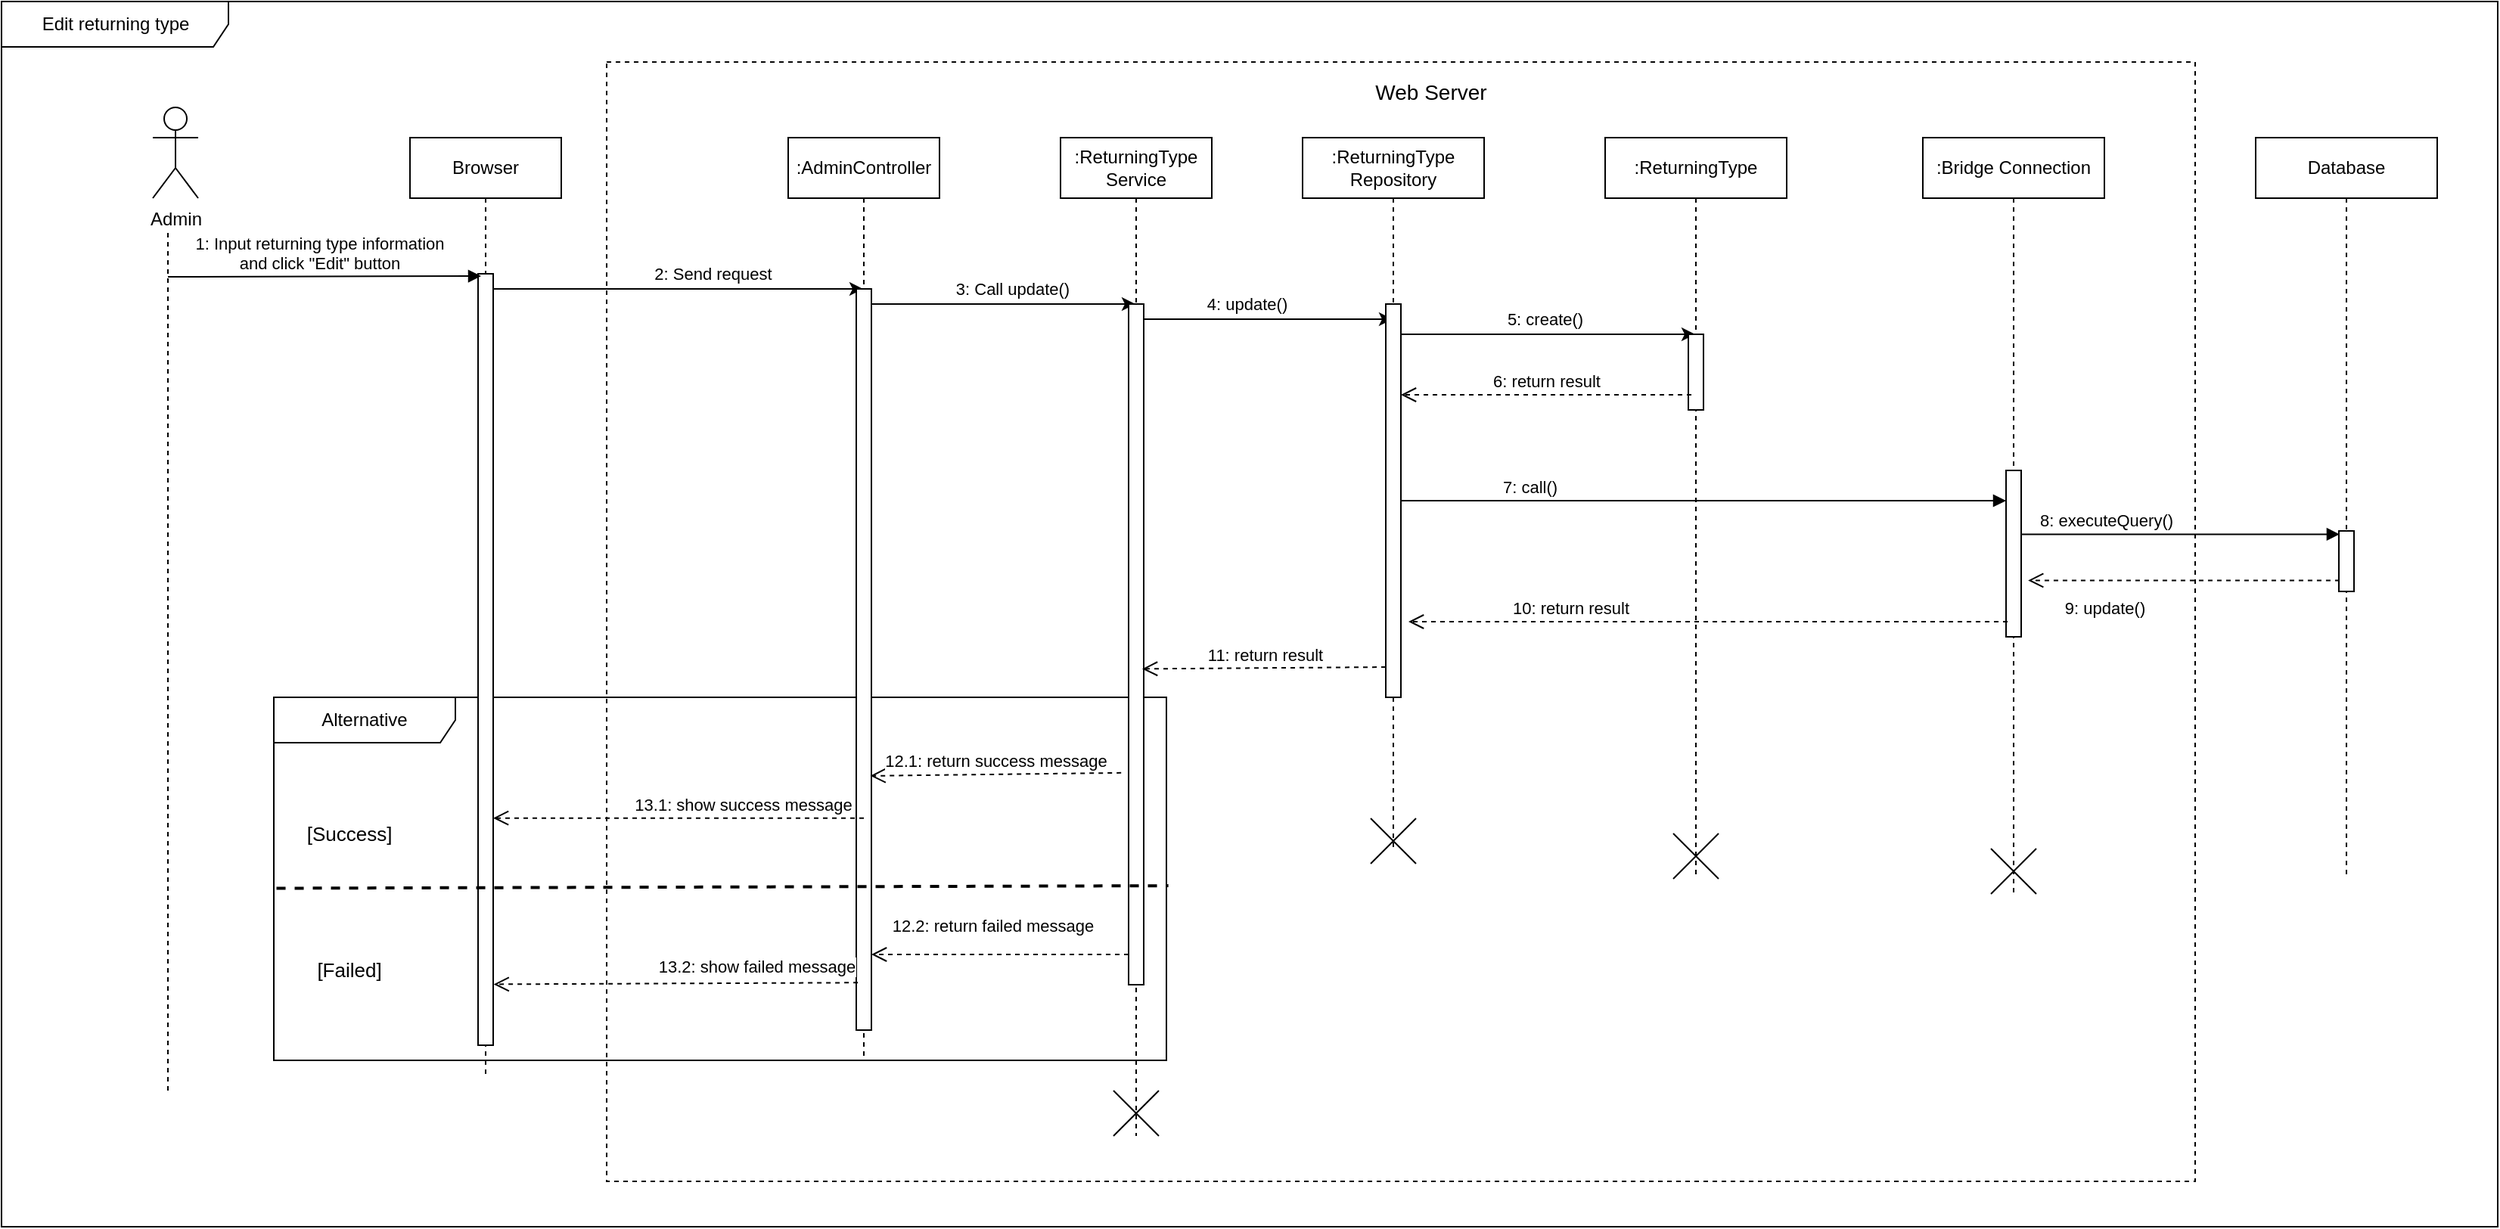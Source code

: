 <mxfile version="13.10.4" type="device"><diagram name="Page-1" id="13e1069c-82ec-6db2-03f1-153e76fe0fe0"><mxGraphModel dx="1968" dy="520" grid="1" gridSize="10" guides="1" tooltips="1" connect="1" arrows="1" fold="1" page="1" pageScale="1" pageWidth="1100" pageHeight="850" background="#ffffff" math="0" shadow="0"><root><mxCell id="0"/><mxCell id="1" parent="0"/><mxCell id="CYegi8PLiTdDHh-oV3m6-1" value="Edit returning type" style="shape=umlFrame;html=1;width=150" parent="1" vertex="1"><mxGeometry x="-90" y="70" width="1650" height="810" as="geometry"/></mxCell><mxCell id="CYegi8PLiTdDHh-oV3m6-65" value="" style="rounded=0;whiteSpace=wrap;html=1;shadow=0;glass=0;sketch=0;strokeWidth=1;gradientColor=none;fillColor=none;dashed=1;" parent="1" vertex="1"><mxGeometry x="310" y="110" width="1050" height="740" as="geometry"/></mxCell><mxCell id="CYegi8PLiTdDHh-oV3m6-56" value="Alternative" style="shape=umlFrame;whiteSpace=wrap;html=1;width=120" parent="1" vertex="1"><mxGeometry x="90" y="530" width="590" height="240" as="geometry"/></mxCell><mxCell id="CYegi8PLiTdDHh-oV3m6-14" value="" style="rounded=0;orthogonalLoop=1;jettySize=auto;html=1;" parent="1" source="CYegi8PLiTdDHh-oV3m6-4" target="CYegi8PLiTdDHh-oV3m6-12" edge="1"><mxGeometry relative="1" as="geometry"><Array as="points"><mxPoint x="380" y="260"/></Array></mxGeometry></mxCell><mxCell id="CYegi8PLiTdDHh-oV3m6-15" value="2: Send request" style="edgeLabel;html=1;align=center;verticalAlign=middle;resizable=0;points=[];" parent="CYegi8PLiTdDHh-oV3m6-14" vertex="1" connectable="0"><mxGeometry x="0.185" y="1" relative="1" as="geometry"><mxPoint x="2" y="-9" as="offset"/></mxGeometry></mxCell><mxCell id="CYegi8PLiTdDHh-oV3m6-4" value="Browser" style="shape=umlLifeline;perimeter=lifelinePerimeter;whiteSpace=wrap;html=1;container=1;collapsible=0;recursiveResize=0;outlineConnect=0;" parent="1" vertex="1"><mxGeometry x="180" y="160" width="100" height="620" as="geometry"/></mxCell><mxCell id="CYegi8PLiTdDHh-oV3m6-6" value="" style="html=1;points=[];perimeter=orthogonalPerimeter;" parent="CYegi8PLiTdDHh-oV3m6-4" vertex="1"><mxGeometry x="45" y="90" width="10" height="510" as="geometry"/></mxCell><mxCell id="CYegi8PLiTdDHh-oV3m6-11" value="1: Input returning type information &lt;br&gt;and click &quot;Edit&quot; button" style="verticalAlign=bottom;endArrow=block;entryX=0.2;entryY=0.003;entryDx=0;entryDy=0;entryPerimeter=0;align=center;html=1;labelPosition=center;verticalLabelPosition=top;width=50;jumpStyle=sharp;" parent="1" target="CYegi8PLiTdDHh-oV3m6-6" edge="1"><mxGeometry x="-0.034" width="80" relative="1" as="geometry"><mxPoint x="20" y="252" as="sourcePoint"/><mxPoint x="320" y="272" as="targetPoint"/><mxPoint as="offset"/></mxGeometry></mxCell><mxCell id="CYegi8PLiTdDHh-oV3m6-20" value="" style="edgeStyle=none;rounded=0;orthogonalLoop=1;jettySize=auto;html=1;" parent="1" source="CYegi8PLiTdDHh-oV3m6-12" target="CYegi8PLiTdDHh-oV3m6-18" edge="1"><mxGeometry relative="1" as="geometry"><Array as="points"><mxPoint x="570" y="270"/></Array></mxGeometry></mxCell><mxCell id="CYegi8PLiTdDHh-oV3m6-31" value="3: Call update()" style="edgeLabel;html=1;align=center;verticalAlign=middle;resizable=0;points=[];" parent="CYegi8PLiTdDHh-oV3m6-20" vertex="1" connectable="0"><mxGeometry x="-0.267" y="1" relative="1" as="geometry"><mxPoint x="31.26" y="-9" as="offset"/></mxGeometry></mxCell><mxCell id="CYegi8PLiTdDHh-oV3m6-12" value=":AdminController" style="shape=umlLifeline;perimeter=lifelinePerimeter;whiteSpace=wrap;html=1;container=1;collapsible=0;recursiveResize=0;outlineConnect=0;" parent="1" vertex="1"><mxGeometry x="430" y="160" width="100" height="610" as="geometry"/></mxCell><mxCell id="CYegi8PLiTdDHh-oV3m6-13" value="" style="html=1;points=[];perimeter=orthogonalPerimeter;" parent="CYegi8PLiTdDHh-oV3m6-12" vertex="1"><mxGeometry x="45" y="100" width="10" height="490" as="geometry"/></mxCell><mxCell id="CYegi8PLiTdDHh-oV3m6-23" value="" style="edgeStyle=none;rounded=0;orthogonalLoop=1;jettySize=auto;html=1;" parent="1" source="CYegi8PLiTdDHh-oV3m6-18" target="CYegi8PLiTdDHh-oV3m6-21" edge="1"><mxGeometry relative="1" as="geometry"><Array as="points"><mxPoint x="760" y="280"/></Array></mxGeometry></mxCell><mxCell id="CYegi8PLiTdDHh-oV3m6-35" value="4: update()" style="edgeLabel;html=1;align=center;verticalAlign=middle;resizable=0;points=[];" parent="CYegi8PLiTdDHh-oV3m6-23" vertex="1" connectable="0"><mxGeometry x="-0.147" y="1" relative="1" as="geometry"><mxPoint y="-9" as="offset"/></mxGeometry></mxCell><mxCell id="CYegi8PLiTdDHh-oV3m6-18" value=":ReturningType&lt;br&gt;Service" style="shape=umlLifeline;perimeter=lifelinePerimeter;whiteSpace=wrap;html=1;container=1;collapsible=0;recursiveResize=0;outlineConnect=0;" parent="1" vertex="1"><mxGeometry x="610" y="160" width="100" height="660" as="geometry"/></mxCell><mxCell id="CYegi8PLiTdDHh-oV3m6-19" value="" style="html=1;points=[];perimeter=orthogonalPerimeter;" parent="CYegi8PLiTdDHh-oV3m6-18" vertex="1"><mxGeometry x="45" y="110" width="10" height="450" as="geometry"/></mxCell><mxCell id="CYegi8PLiTdDHh-oV3m6-64" value="" style="shape=umlDestroy;whiteSpace=wrap;html=1;strokeWidth=1;rounded=0;shadow=0;glass=0;sketch=0;fillColor=#ffffff;gradientColor=none;" parent="CYegi8PLiTdDHh-oV3m6-18" vertex="1"><mxGeometry x="35" y="630" width="30" height="30" as="geometry"/></mxCell><mxCell id="CYegi8PLiTdDHh-oV3m6-34" value="" style="edgeStyle=none;rounded=0;orthogonalLoop=1;jettySize=auto;html=1;" parent="1" source="CYegi8PLiTdDHh-oV3m6-21" target="CYegi8PLiTdDHh-oV3m6-32" edge="1"><mxGeometry relative="1" as="geometry"><Array as="points"><mxPoint x="960" y="290"/></Array></mxGeometry></mxCell><mxCell id="CYegi8PLiTdDHh-oV3m6-36" value="5: create()" style="edgeLabel;html=1;align=center;verticalAlign=middle;resizable=0;points=[];" parent="CYegi8PLiTdDHh-oV3m6-34" vertex="1" connectable="0"><mxGeometry x="0.002" y="3" relative="1" as="geometry"><mxPoint y="-7" as="offset"/></mxGeometry></mxCell><mxCell id="CYegi8PLiTdDHh-oV3m6-21" value=":ReturningType&lt;br&gt;Repository" style="shape=umlLifeline;perimeter=lifelinePerimeter;whiteSpace=wrap;html=1;container=1;collapsible=0;recursiveResize=0;outlineConnect=0;" parent="1" vertex="1"><mxGeometry x="770" y="160" width="120" height="470" as="geometry"/></mxCell><mxCell id="CYegi8PLiTdDHh-oV3m6-22" value="" style="html=1;points=[];perimeter=orthogonalPerimeter;" parent="CYegi8PLiTdDHh-oV3m6-21" vertex="1"><mxGeometry x="55" y="110" width="10" height="260" as="geometry"/></mxCell><mxCell id="CYegi8PLiTdDHh-oV3m6-32" value=":ReturningType" style="shape=umlLifeline;perimeter=lifelinePerimeter;whiteSpace=wrap;html=1;container=1;collapsible=0;recursiveResize=0;outlineConnect=0;" parent="1" vertex="1"><mxGeometry x="970" y="160" width="120" height="490" as="geometry"/></mxCell><mxCell id="CYegi8PLiTdDHh-oV3m6-33" value="" style="html=1;points=[];perimeter=orthogonalPerimeter;" parent="CYegi8PLiTdDHh-oV3m6-32" vertex="1"><mxGeometry x="55" y="130" width="10" height="50" as="geometry"/></mxCell><mxCell id="CYegi8PLiTdDHh-oV3m6-62" value="" style="shape=umlDestroy;whiteSpace=wrap;html=1;strokeWidth=1;rounded=0;shadow=0;glass=0;sketch=0;fillColor=#ffffff;gradientColor=none;" parent="CYegi8PLiTdDHh-oV3m6-32" vertex="1"><mxGeometry x="45" y="460" width="30" height="30" as="geometry"/></mxCell><mxCell id="CYegi8PLiTdDHh-oV3m6-37" value="6: return result" style="html=1;verticalAlign=bottom;endArrow=open;dashed=1;endSize=8;exitX=0.2;exitY=0.8;exitDx=0;exitDy=0;exitPerimeter=0;" parent="1" source="CYegi8PLiTdDHh-oV3m6-33" target="CYegi8PLiTdDHh-oV3m6-22" edge="1"><mxGeometry relative="1" as="geometry"><mxPoint x="930" y="310" as="sourcePoint"/><mxPoint x="850" y="310" as="targetPoint"/><Array as="points"><mxPoint x="940" y="330"/></Array></mxGeometry></mxCell><mxCell id="CYegi8PLiTdDHh-oV3m6-39" value=":Bridge Connection" style="shape=umlLifeline;perimeter=lifelinePerimeter;whiteSpace=wrap;html=1;container=1;collapsible=0;recursiveResize=0;outlineConnect=0;" parent="1" vertex="1"><mxGeometry x="1180" y="160" width="120" height="500" as="geometry"/></mxCell><mxCell id="CYegi8PLiTdDHh-oV3m6-40" value="" style="html=1;points=[];perimeter=orthogonalPerimeter;" parent="CYegi8PLiTdDHh-oV3m6-39" vertex="1"><mxGeometry x="55" y="220" width="10" height="110" as="geometry"/></mxCell><mxCell id="CYegi8PLiTdDHh-oV3m6-63" value="" style="shape=umlDestroy;whiteSpace=wrap;html=1;strokeWidth=1;rounded=0;shadow=0;glass=0;sketch=0;fillColor=#ffffff;gradientColor=none;" parent="CYegi8PLiTdDHh-oV3m6-39" vertex="1"><mxGeometry x="45" y="470" width="30" height="30" as="geometry"/></mxCell><mxCell id="CYegi8PLiTdDHh-oV3m6-41" value="7: call()" style="html=1;verticalAlign=bottom;endArrow=block;" parent="1" source="CYegi8PLiTdDHh-oV3m6-22" target="CYegi8PLiTdDHh-oV3m6-40" edge="1"><mxGeometry x="-0.575" width="80" relative="1" as="geometry"><mxPoint x="900" y="420" as="sourcePoint"/><mxPoint x="980" y="420" as="targetPoint"/><Array as="points"><mxPoint x="910" y="400"/><mxPoint x="1080" y="400"/></Array><mxPoint as="offset"/></mxGeometry></mxCell><mxCell id="CYegi8PLiTdDHh-oV3m6-42" value="Database" style="shape=umlLifeline;perimeter=lifelinePerimeter;whiteSpace=wrap;html=1;container=1;collapsible=0;recursiveResize=0;outlineConnect=0;" parent="1" vertex="1"><mxGeometry x="1400" y="160" width="120" height="490" as="geometry"/></mxCell><mxCell id="CYegi8PLiTdDHh-oV3m6-43" value="" style="html=1;points=[];perimeter=orthogonalPerimeter;" parent="CYegi8PLiTdDHh-oV3m6-42" vertex="1"><mxGeometry x="55" y="260" width="10" height="40" as="geometry"/></mxCell><mxCell id="CYegi8PLiTdDHh-oV3m6-45" value="8: executeQuery()" style="html=1;verticalAlign=bottom;endArrow=block;entryX=0.047;entryY=0.055;entryDx=0;entryDy=0;entryPerimeter=0;" parent="1" source="CYegi8PLiTdDHh-oV3m6-40" target="CYegi8PLiTdDHh-oV3m6-43" edge="1"><mxGeometry x="-0.477" width="80" relative="1" as="geometry"><mxPoint x="1170" y="370" as="sourcePoint"/><mxPoint x="1250" y="370" as="targetPoint"/><mxPoint x="1" as="offset"/></mxGeometry></mxCell><mxCell id="CYegi8PLiTdDHh-oV3m6-46" value="9: update()" style="html=1;verticalAlign=bottom;endArrow=open;dashed=1;endSize=8;entryX=1.459;entryY=0.661;entryDx=0;entryDy=0;entryPerimeter=0;exitX=0.047;exitY=0.818;exitDx=0;exitDy=0;exitPerimeter=0;" parent="1" source="CYegi8PLiTdDHh-oV3m6-43" target="CYegi8PLiTdDHh-oV3m6-40" edge="1"><mxGeometry x="0.51" y="27" relative="1" as="geometry"><mxPoint x="1430" y="466" as="sourcePoint"/><mxPoint x="1190" y="370" as="targetPoint"/><mxPoint as="offset"/></mxGeometry></mxCell><mxCell id="CYegi8PLiTdDHh-oV3m6-48" value="10: return result" style="html=1;verticalAlign=bottom;endArrow=open;dashed=1;endSize=8;exitX=0.1;exitY=0.909;exitDx=0;exitDy=0;exitPerimeter=0;" parent="1" source="CYegi8PLiTdDHh-oV3m6-40" edge="1"><mxGeometry x="0.463" relative="1" as="geometry"><mxPoint x="1090" y="440" as="sourcePoint"/><mxPoint x="840" y="480" as="targetPoint"/><Array as="points"/><mxPoint as="offset"/></mxGeometry></mxCell><mxCell id="CYegi8PLiTdDHh-oV3m6-49" value="11: return result" style="html=1;verticalAlign=bottom;endArrow=open;dashed=1;endSize=8;entryX=0.9;entryY=0.536;entryDx=0;entryDy=0;entryPerimeter=0;" parent="1" target="CYegi8PLiTdDHh-oV3m6-19" edge="1"><mxGeometry relative="1" as="geometry"><mxPoint x="825" y="510" as="sourcePoint"/><mxPoint x="670" y="513" as="targetPoint"/></mxGeometry></mxCell><mxCell id="CYegi8PLiTdDHh-oV3m6-51" value="" style="endArrow=none;dashed=1;html=1;entryX=1.002;entryY=0.519;entryDx=0;entryDy=0;entryPerimeter=0;strokeWidth=2;exitX=0.003;exitY=0.526;exitDx=0;exitDy=0;exitPerimeter=0;" parent="1" source="CYegi8PLiTdDHh-oV3m6-56" edge="1"><mxGeometry width="50" height="50" relative="1" as="geometry"><mxPoint x="148" y="655" as="sourcePoint"/><mxPoint x="681.3" y="654.56" as="targetPoint"/></mxGeometry></mxCell><mxCell id="CYegi8PLiTdDHh-oV3m6-52" value="12.1: return success message" style="html=1;verticalAlign=bottom;endArrow=open;dashed=1;endSize=8;strokeWidth=1;exitX=0.954;exitY=0.208;exitDx=0;exitDy=0;exitPerimeter=0;entryX=0.929;entryY=0.657;entryDx=0;entryDy=0;entryPerimeter=0;" parent="1" target="CYegi8PLiTdDHh-oV3m6-13" edge="1"><mxGeometry relative="1" as="geometry"><mxPoint x="650.1" y="579.92" as="sourcePoint"/><mxPoint x="420" y="650" as="targetPoint"/><Array as="points"/></mxGeometry></mxCell><mxCell id="CYegi8PLiTdDHh-oV3m6-53" value="12.2: return failed message" style="html=1;verticalAlign=bottom;endArrow=open;dashed=1;endSize=8;strokeWidth=1;" parent="1" source="CYegi8PLiTdDHh-oV3m6-19" target="CYegi8PLiTdDHh-oV3m6-13" edge="1"><mxGeometry x="0.056" y="-10" relative="1" as="geometry"><mxPoint x="660.1" y="589.92" as="sourcePoint"/><mxPoint x="484.29" y="591.93" as="targetPoint"/><Array as="points"><mxPoint x="550" y="700"/></Array><mxPoint as="offset"/></mxGeometry></mxCell><mxCell id="CYegi8PLiTdDHh-oV3m6-54" value="13.1: show success message" style="html=1;verticalAlign=bottom;endArrow=open;dashed=1;endSize=8;strokeWidth=1;exitX=0.5;exitY=0.714;exitDx=0;exitDy=0;exitPerimeter=0;" parent="1" source="CYegi8PLiTdDHh-oV3m6-13" target="CYegi8PLiTdDHh-oV3m6-6" edge="1"><mxGeometry x="-0.347" relative="1" as="geometry"><mxPoint x="380" y="590" as="sourcePoint"/><mxPoint x="300" y="590" as="targetPoint"/><mxPoint as="offset"/></mxGeometry></mxCell><mxCell id="CYegi8PLiTdDHh-oV3m6-55" value="13.2: show failed message" style="html=1;verticalAlign=bottom;endArrow=open;dashed=1;endSize=8;strokeWidth=1;exitX=0.106;exitY=0.936;exitDx=0;exitDy=0;exitPerimeter=0;entryX=1.033;entryY=0.921;entryDx=0;entryDy=0;entryPerimeter=0;" parent="1" source="CYegi8PLiTdDHh-oV3m6-13" target="CYegi8PLiTdDHh-oV3m6-6" edge="1"><mxGeometry x="-0.444" y="-2" relative="1" as="geometry"><mxPoint x="380" y="590" as="sourcePoint"/><mxPoint x="238" y="716" as="targetPoint"/><mxPoint as="offset"/></mxGeometry></mxCell><mxCell id="CYegi8PLiTdDHh-oV3m6-61" value="" style="shape=umlDestroy;whiteSpace=wrap;html=1;strokeWidth=1;rounded=0;shadow=0;glass=0;sketch=0;fillColor=#ffffff;gradientColor=none;" parent="1" vertex="1"><mxGeometry x="815" y="610" width="30" height="30" as="geometry"/></mxCell><mxCell id="CYegi8PLiTdDHh-oV3m6-66" value="&lt;font style=&quot;font-size: 14px&quot;&gt;Web Server&lt;/font&gt;" style="text;html=1;strokeColor=none;fillColor=none;align=center;verticalAlign=middle;whiteSpace=wrap;rounded=0;shadow=0;glass=0;dashed=1;sketch=0;" parent="1" vertex="1"><mxGeometry x="815" y="120" width="80" height="20" as="geometry"/></mxCell><mxCell id="CYegi8PLiTdDHh-oV3m6-69" value="&lt;font style=&quot;font-size: 13px&quot;&gt;[&lt;font style=&quot;font-size: 13px&quot;&gt;Success&lt;/font&gt;]&lt;/font&gt;" style="text;html=1;strokeColor=none;fillColor=none;align=center;verticalAlign=middle;whiteSpace=wrap;rounded=0;shadow=0;glass=0;dashed=1;sketch=0;" parent="1" vertex="1"><mxGeometry x="120" y="610" width="40" height="20" as="geometry"/></mxCell><mxCell id="CYegi8PLiTdDHh-oV3m6-70" value="&lt;font style=&quot;font-size: 13px&quot;&gt;[Failed]&lt;/font&gt;" style="text;html=1;strokeColor=none;fillColor=none;align=center;verticalAlign=middle;whiteSpace=wrap;rounded=0;shadow=0;glass=0;dashed=1;sketch=0;" parent="1" vertex="1"><mxGeometry x="120" y="700" width="40" height="20" as="geometry"/></mxCell><mxCell id="CYegi8PLiTdDHh-oV3m6-71" value="" style="endArrow=none;dashed=1;html=1;strokeWidth=1;align=center;" parent="1" edge="1"><mxGeometry width="50" height="50" relative="1" as="geometry"><mxPoint x="20" y="790" as="sourcePoint"/><mxPoint x="20" y="220" as="targetPoint"/></mxGeometry></mxCell><mxCell id="CYegi8PLiTdDHh-oV3m6-72" value="Admin" style="shape=umlActor;verticalLabelPosition=bottom;verticalAlign=top;html=1;outlineConnect=0;rounded=0;shadow=0;glass=0;sketch=0;strokeWidth=1;fillColor=none;gradientColor=none;" parent="1" vertex="1"><mxGeometry x="10" y="140" width="30" height="60" as="geometry"/></mxCell></root></mxGraphModel></diagram></mxfile>